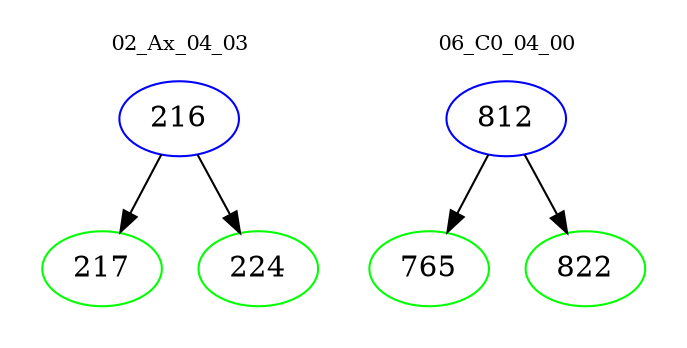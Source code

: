 digraph{
subgraph cluster_0 {
color = white
label = "02_Ax_04_03";
fontsize=10;
T0_216 [label="216", color="blue"]
T0_216 -> T0_217 [color="black"]
T0_217 [label="217", color="green"]
T0_216 -> T0_224 [color="black"]
T0_224 [label="224", color="green"]
}
subgraph cluster_1 {
color = white
label = "06_C0_04_00";
fontsize=10;
T1_812 [label="812", color="blue"]
T1_812 -> T1_765 [color="black"]
T1_765 [label="765", color="green"]
T1_812 -> T1_822 [color="black"]
T1_822 [label="822", color="green"]
}
}
